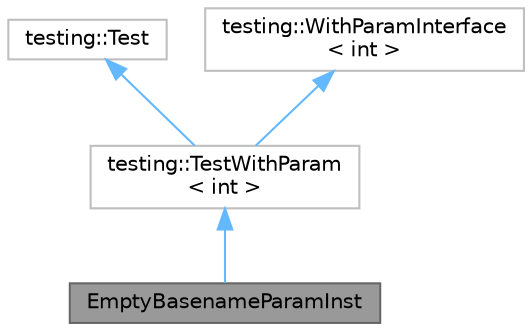 digraph "EmptyBasenameParamInst"
{
 // LATEX_PDF_SIZE
  bgcolor="transparent";
  edge [fontname=Helvetica,fontsize=10,labelfontname=Helvetica,labelfontsize=10];
  node [fontname=Helvetica,fontsize=10,shape=box,height=0.2,width=0.4];
  Node1 [id="Node000001",label="EmptyBasenameParamInst",height=0.2,width=0.4,color="gray40", fillcolor="grey60", style="filled", fontcolor="black",tooltip=" "];
  Node2 -> Node1 [id="edge1_Node000001_Node000002",dir="back",color="steelblue1",style="solid",tooltip=" "];
  Node2 [id="Node000002",label="testing::TestWithParam\l\< int \>",height=0.2,width=0.4,color="grey75", fillcolor="white", style="filled",URL="$classtesting_1_1_test_with_param.html",tooltip=" "];
  Node3 -> Node2 [id="edge2_Node000002_Node000003",dir="back",color="steelblue1",style="solid",tooltip=" "];
  Node3 [id="Node000003",label="testing::Test",height=0.2,width=0.4,color="grey75", fillcolor="white", style="filled",URL="$classtesting_1_1_test.html",tooltip=" "];
  Node4 -> Node2 [id="edge3_Node000002_Node000004",dir="back",color="steelblue1",style="solid",tooltip=" "];
  Node4 [id="Node000004",label="testing::WithParamInterface\l\< int \>",height=0.2,width=0.4,color="grey75", fillcolor="white", style="filled",URL="$classtesting_1_1_with_param_interface.html",tooltip=" "];
}
